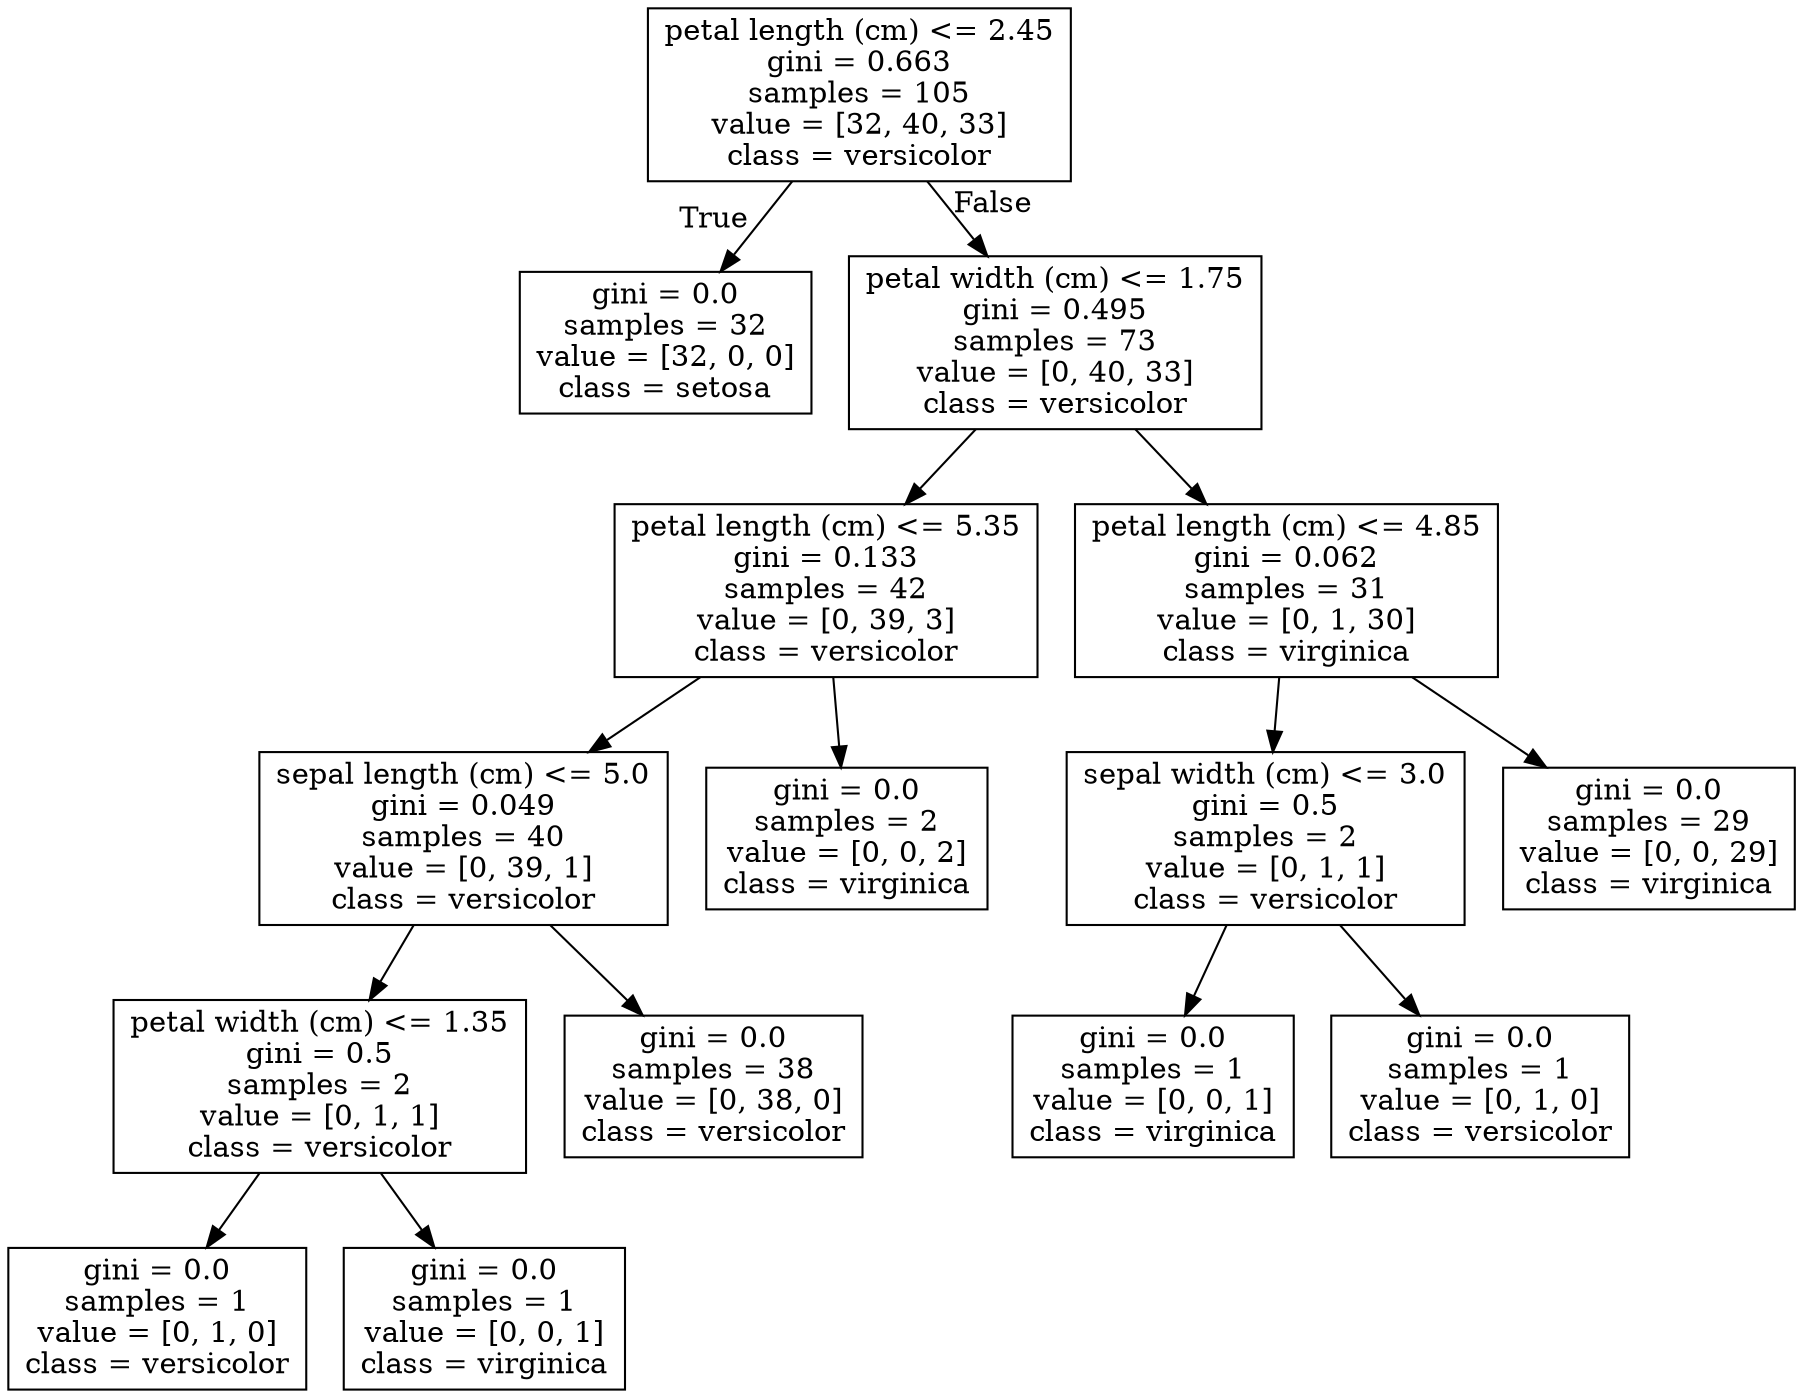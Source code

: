 digraph Tree {
node [shape=box] ;
0 [label="petal length (cm) <= 2.45\ngini = 0.663\nsamples = 105\nvalue = [32, 40, 33]\nclass = versicolor"] ;
1 [label="gini = 0.0\nsamples = 32\nvalue = [32, 0, 0]\nclass = setosa"] ;
0 -> 1 [labeldistance=2.5, labelangle=45, headlabel="True"] ;
2 [label="petal width (cm) <= 1.75\ngini = 0.495\nsamples = 73\nvalue = [0, 40, 33]\nclass = versicolor"] ;
0 -> 2 [labeldistance=2.5, labelangle=-45, headlabel="False"] ;
3 [label="petal length (cm) <= 5.35\ngini = 0.133\nsamples = 42\nvalue = [0, 39, 3]\nclass = versicolor"] ;
2 -> 3 ;
4 [label="sepal length (cm) <= 5.0\ngini = 0.049\nsamples = 40\nvalue = [0, 39, 1]\nclass = versicolor"] ;
3 -> 4 ;
5 [label="petal width (cm) <= 1.35\ngini = 0.5\nsamples = 2\nvalue = [0, 1, 1]\nclass = versicolor"] ;
4 -> 5 ;
6 [label="gini = 0.0\nsamples = 1\nvalue = [0, 1, 0]\nclass = versicolor"] ;
5 -> 6 ;
7 [label="gini = 0.0\nsamples = 1\nvalue = [0, 0, 1]\nclass = virginica"] ;
5 -> 7 ;
8 [label="gini = 0.0\nsamples = 38\nvalue = [0, 38, 0]\nclass = versicolor"] ;
4 -> 8 ;
9 [label="gini = 0.0\nsamples = 2\nvalue = [0, 0, 2]\nclass = virginica"] ;
3 -> 9 ;
10 [label="petal length (cm) <= 4.85\ngini = 0.062\nsamples = 31\nvalue = [0, 1, 30]\nclass = virginica"] ;
2 -> 10 ;
11 [label="sepal width (cm) <= 3.0\ngini = 0.5\nsamples = 2\nvalue = [0, 1, 1]\nclass = versicolor"] ;
10 -> 11 ;
12 [label="gini = 0.0\nsamples = 1\nvalue = [0, 0, 1]\nclass = virginica"] ;
11 -> 12 ;
13 [label="gini = 0.0\nsamples = 1\nvalue = [0, 1, 0]\nclass = versicolor"] ;
11 -> 13 ;
14 [label="gini = 0.0\nsamples = 29\nvalue = [0, 0, 29]\nclass = virginica"] ;
10 -> 14 ;
}